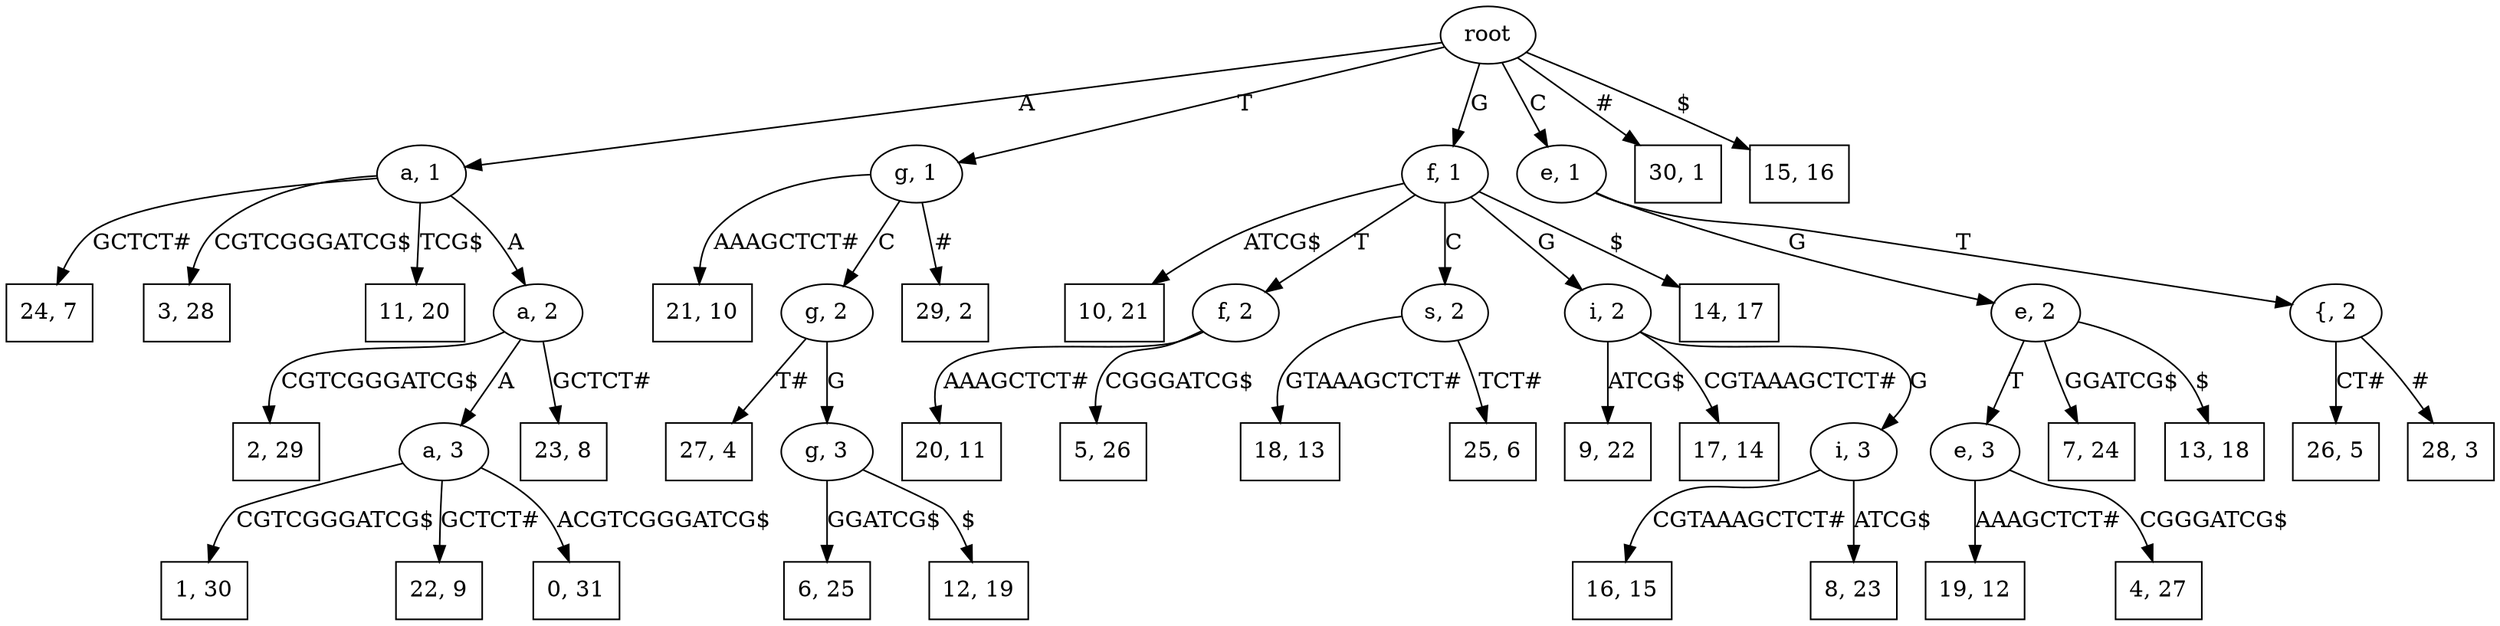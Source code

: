 digraph {
	"10, 21" [shape=box]
	"2, 29" [shape=box]
	"9, 22" [shape=box]
	"16, 15" [shape=box]
	"1, 30" [shape=box]
	"a, 1"
	"17, 14" [shape=box]
	"18, 13" [shape=box]
	root
	"e, 3"
	"e, 2"
	"7, 24" [shape=box]
	"19, 12" [shape=box]
	"f, 2"
	"20, 11" [shape=box]
	"g, 1"
	"21, 10" [shape=box]
	"22, 9" [shape=box]
	"a, 3"
	"23, 8" [shape=box]
	"24, 7" [shape=box]
	"s, 2"
	"25, 6" [shape=box]
	"f, 1"
	"e, 1"
	"26, 5" [shape=box]
	"g, 2"
	"27, 4" [shape=box]
	"{, 2"
	"28, 3" [shape=box]
	"29, 2" [shape=box]
	"30, 1" [shape=box]
	"i, 3"
	"3, 28" [shape=box]
	"4, 27" [shape=box]
	"11, 20" [shape=box]
	"5, 26" [shape=box]
	"6, 25" [shape=box]
	"i, 2"
	"15, 16" [shape=box]
	"0, 31" [shape=box]
	"8, 23" [shape=box]
	"a, 2"
	"g, 3"
	"14, 17" [shape=box]
	"12, 19" [shape=box]
	"13, 18" [shape=box]
	"e, 2" -> "e, 3" [label=T]
	root -> "e, 1" [label=C]
	"e, 2" -> "13, 18" [label="$"]
	"a, 1" -> "24, 7" [label="GCTCT#"]
	"i, 3" -> "16, 15" [label="CGTAAAGCTCT#"]
	root -> "30, 1" [label="#"]
	"f, 1" -> "s, 2" [label=C]
	root -> "a, 1" [label=A]
	root -> "g, 1" [label=T]
	"s, 2" -> "25, 6" [label="TCT#"]
	"s, 2" -> "18, 13" [label="GTAAAGCTCT#"]
	"i, 2" -> "17, 14" [label="CGTAAAGCTCT#"]
	"{, 2" -> "28, 3" [label="#"]
	"g, 2" -> "27, 4" [label="T#"]
	"i, 2" -> "9, 22" [label="ATCG$"]
	"e, 3" -> "4, 27" [label="CGGGATCG$"]
	"a, 3" -> "1, 30" [label="CGTCGGGATCG$"]
	"f, 1" -> "10, 21" [label="ATCG$"]
	"f, 1" -> "i, 2" [label=G]
	"{, 2" -> "26, 5" [label="CT#"]
	"a, 2" -> "a, 3" [label=A]
	"a, 2" -> "23, 8" [label="GCTCT#"]
	"a, 3" -> "22, 9" [label="GCTCT#"]
	root -> "f, 1" [label=G]
	"f, 1" -> "14, 17" [label="$"]
	"g, 3" -> "12, 19" [label="$"]
	"g, 1" -> "29, 2" [label="#"]
	"a, 1" -> "11, 20" [label="TCG$"]
	"e, 1" -> "{, 2" [label=T]
	"g, 2" -> "g, 3" [label=G]
	"g, 1" -> "21, 10" [label="AAAGCTCT#"]
	"e, 2" -> "7, 24" [label="GGATCG$"]
	"a, 1" -> "a, 2" [label=A]
	"a, 1" -> "3, 28" [label="CGTCGGGATCG$"]
	"g, 1" -> "g, 2" [label=C]
	"e, 1" -> "e, 2" [label=G]
	root -> "15, 16" [label="$"]
	"a, 3" -> "0, 31" [label="ACGTCGGGATCG$"]
	"i, 3" -> "8, 23" [label="ATCG$"]
	"f, 1" -> "f, 2" [label=T]
	"a, 2" -> "2, 29" [label="CGTCGGGATCG$"]
	"i, 2" -> "i, 3" [label=G]
	"f, 2" -> "5, 26" [label="CGGGATCG$"]
	"g, 3" -> "6, 25" [label="GGATCG$"]
	"e, 3" -> "19, 12" [label="AAAGCTCT#"]
	"f, 2" -> "20, 11" [label="AAAGCTCT#"]
}
